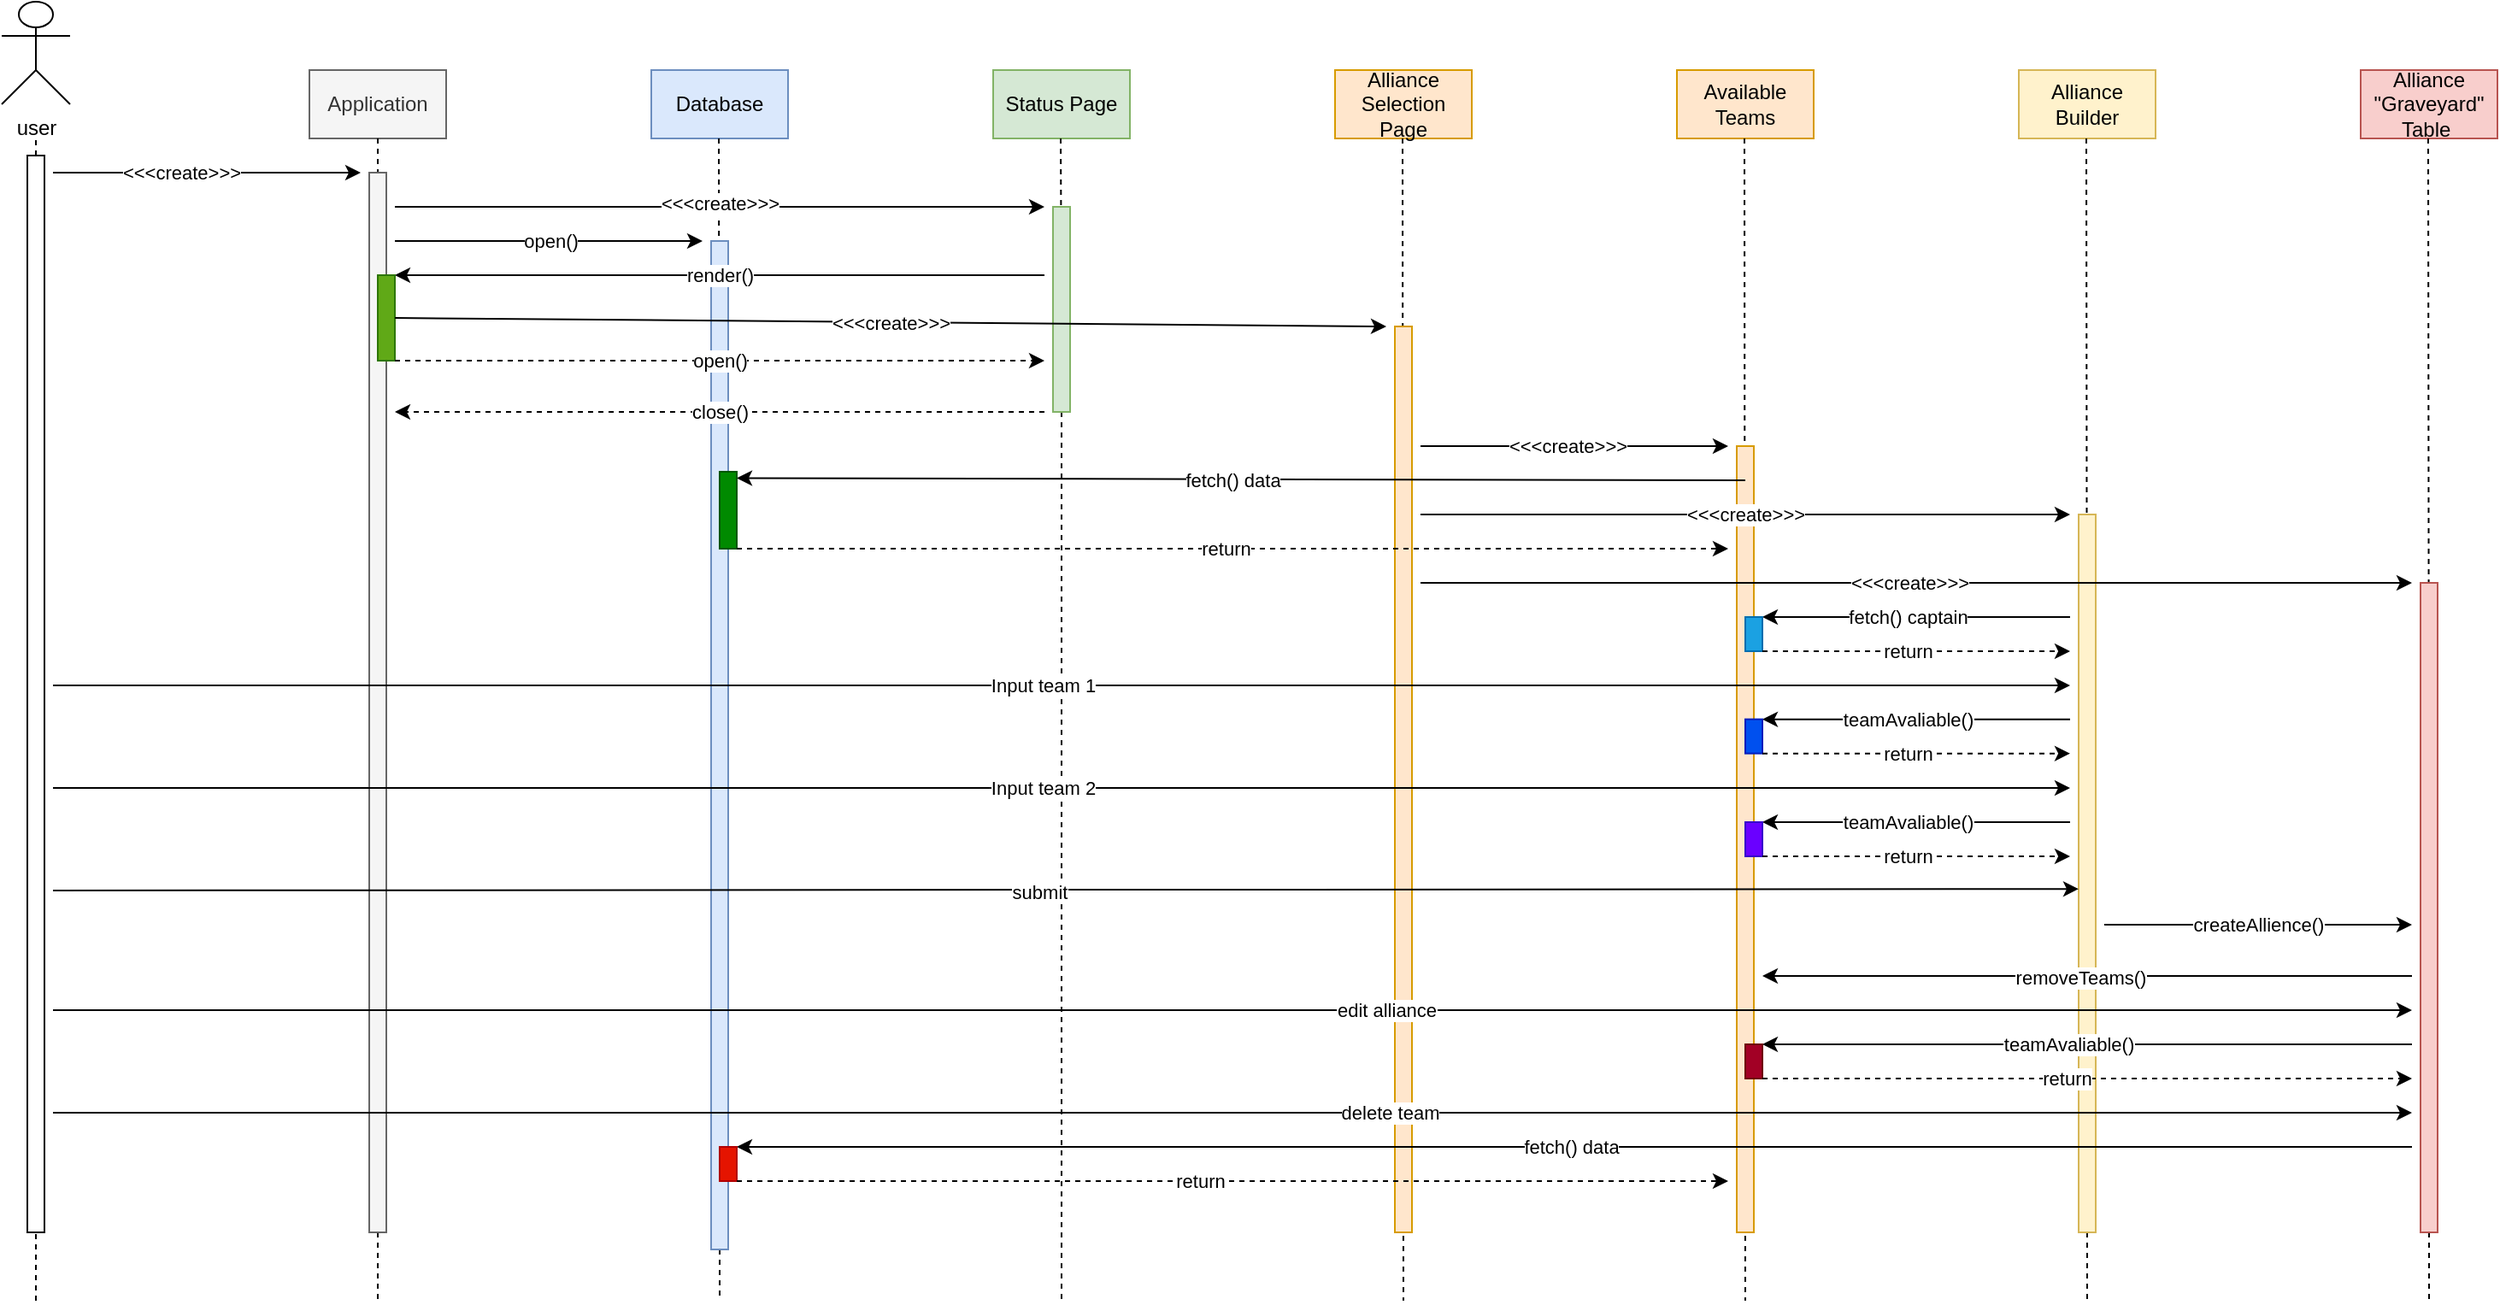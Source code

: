 <mxfile version="22.1.5" type="google">
  <diagram name="Page-1" id="2YBvvXClWsGukQMizWep">
    <mxGraphModel grid="1" page="1" gridSize="10" guides="1" tooltips="1" connect="1" arrows="1" fold="1" pageScale="1" pageWidth="850" pageHeight="1100" math="0" shadow="0">
      <root>
        <mxCell id="0" />
        <mxCell id="1" parent="0" />
        <mxCell id="Sk3B6-0KGowJhLIKwFER-1" value="user" style="shape=umlActor;verticalLabelPosition=bottom;verticalAlign=top;html=1;outlineConnect=0;" vertex="1" parent="1">
          <mxGeometry x="-140" width="40" height="60" as="geometry" />
        </mxCell>
        <mxCell id="Sk3B6-0KGowJhLIKwFER-7" value="" style="endArrow=none;dashed=1;html=1;rounded=0;fillColor=#FFCC99;" edge="1" parent="1" source="Sk3B6-0KGowJhLIKwFER-38">
          <mxGeometry width="50" height="50" relative="1" as="geometry">
            <mxPoint x="-120.34" y="340" as="sourcePoint" />
            <mxPoint x="-120" y="80" as="targetPoint" />
          </mxGeometry>
        </mxCell>
        <mxCell id="Sk3B6-0KGowJhLIKwFER-8" value="Application" style="rounded=0;whiteSpace=wrap;html=1;fillColor=#f5f5f5;fontColor=#333333;strokeColor=#666666;" vertex="1" parent="1">
          <mxGeometry x="40" y="40" width="80" height="40" as="geometry" />
        </mxCell>
        <mxCell id="Sk3B6-0KGowJhLIKwFER-10" value="" style="endArrow=none;dashed=1;html=1;rounded=0;exitX=0.5;exitY=1;exitDx=0;exitDy=0;fillColor=#FFE6CC;" edge="1" parent="1" source="Sk3B6-0KGowJhLIKwFER-40">
          <mxGeometry width="50" height="50" relative="1" as="geometry">
            <mxPoint x="250" y="190" as="sourcePoint" />
            <mxPoint x="80" y="760" as="targetPoint" />
          </mxGeometry>
        </mxCell>
        <mxCell id="Sk3B6-0KGowJhLIKwFER-11" value="Status Page" style="rounded=0;whiteSpace=wrap;html=1;fillColor=#d5e8d4;strokeColor=#82b366;" vertex="1" parent="1">
          <mxGeometry x="440" y="40" width="80" height="40" as="geometry" />
        </mxCell>
        <mxCell id="Sk3B6-0KGowJhLIKwFER-13" value="Database" style="rounded=0;whiteSpace=wrap;html=1;fillColor=#dae8fc;strokeColor=#6c8ebf;" vertex="1" parent="1">
          <mxGeometry x="240" y="40" width="80" height="40" as="geometry" />
        </mxCell>
        <mxCell id="Sk3B6-0KGowJhLIKwFER-32" value="Available Teams" style="rounded=0;whiteSpace=wrap;html=1;fillColor=#ffe6cc;strokeColor=#d79b00;" vertex="1" parent="1">
          <mxGeometry x="840" y="40" width="80" height="40" as="geometry" />
        </mxCell>
        <mxCell id="Sk3B6-0KGowJhLIKwFER-34" value="Alliance &quot;Graveyard&quot; Table&amp;nbsp;" style="rounded=0;whiteSpace=wrap;html=1;fillColor=#f8cecc;strokeColor=#b85450;" vertex="1" parent="1">
          <mxGeometry x="1240" y="40" width="80" height="40" as="geometry" />
        </mxCell>
        <mxCell id="Sk3B6-0KGowJhLIKwFER-36" value="Alliance Builder" style="rounded=0;whiteSpace=wrap;html=1;fillColor=#fff2cc;strokeColor=#d6b656;" vertex="1" parent="1">
          <mxGeometry x="1040" y="40" width="80" height="40" as="geometry" />
        </mxCell>
        <mxCell id="Sk3B6-0KGowJhLIKwFER-39" value="" style="endArrow=none;dashed=1;html=1;rounded=0;fillColor=#FFCC99;" edge="1" parent="1" target="Sk3B6-0KGowJhLIKwFER-38">
          <mxGeometry width="50" height="50" relative="1" as="geometry">
            <mxPoint x="-120" y="760" as="sourcePoint" />
            <mxPoint x="-120" y="80" as="targetPoint" />
          </mxGeometry>
        </mxCell>
        <mxCell id="Sk3B6-0KGowJhLIKwFER-38" value="" style="rounded=0;whiteSpace=wrap;html=1;" vertex="1" parent="1">
          <mxGeometry x="-125" y="90" width="10" height="630" as="geometry" />
        </mxCell>
        <mxCell id="Sk3B6-0KGowJhLIKwFER-49" value="" style="endArrow=none;dashed=1;html=1;rounded=0;exitX=0.5;exitY=1;exitDx=0;exitDy=0;" edge="1" parent="1" source="Sk3B6-0KGowJhLIKwFER-55">
          <mxGeometry width="50" height="50" relative="1" as="geometry">
            <mxPoint x="279.5" y="80" as="sourcePoint" />
            <mxPoint x="280" y="760" as="targetPoint" />
          </mxGeometry>
        </mxCell>
        <mxCell id="Sk3B6-0KGowJhLIKwFER-50" value="" style="endArrow=none;dashed=1;html=1;rounded=0;exitX=0.5;exitY=1;exitDx=0;exitDy=0;" edge="1" parent="1" source="Sk3B6-0KGowJhLIKwFER-57">
          <mxGeometry width="50" height="50" relative="1" as="geometry">
            <mxPoint x="479.5" y="80" as="sourcePoint" />
            <mxPoint x="480" y="760" as="targetPoint" />
          </mxGeometry>
        </mxCell>
        <mxCell id="Sk3B6-0KGowJhLIKwFER-51" value="" style="endArrow=none;dashed=1;html=1;rounded=0;exitX=0.5;exitY=1;exitDx=0;exitDy=0;" edge="1" parent="1">
          <mxGeometry width="50" height="50" relative="1" as="geometry">
            <mxPoint x="879.5" y="80" as="sourcePoint" />
            <mxPoint x="880" y="760" as="targetPoint" />
          </mxGeometry>
        </mxCell>
        <mxCell id="Sk3B6-0KGowJhLIKwFER-52" value="" style="endArrow=none;dashed=1;html=1;rounded=0;exitX=0.5;exitY=1;exitDx=0;exitDy=0;" edge="1" parent="1" source="Sk3B6-0KGowJhLIKwFER-60">
          <mxGeometry width="50" height="50" relative="1" as="geometry">
            <mxPoint x="1079.5" y="80" as="sourcePoint" />
            <mxPoint x="1080" y="760" as="targetPoint" />
          </mxGeometry>
        </mxCell>
        <mxCell id="Sk3B6-0KGowJhLIKwFER-53" value="" style="endArrow=none;dashed=1;html=1;rounded=0;exitX=0.5;exitY=1;exitDx=0;exitDy=0;" edge="1" parent="1" source="Sk3B6-0KGowJhLIKwFER-62">
          <mxGeometry width="50" height="50" relative="1" as="geometry">
            <mxPoint x="1279.5" y="80" as="sourcePoint" />
            <mxPoint x="1280" y="760" as="targetPoint" />
          </mxGeometry>
        </mxCell>
        <mxCell id="Sk3B6-0KGowJhLIKwFER-54" value="" style="endArrow=none;dashed=1;html=1;rounded=0;exitX=0.5;exitY=1;exitDx=0;exitDy=0;fillColor=#FFE6CC;" edge="1" parent="1" source="Sk3B6-0KGowJhLIKwFER-8" target="Sk3B6-0KGowJhLIKwFER-40">
          <mxGeometry width="50" height="50" relative="1" as="geometry">
            <mxPoint x="80" y="80" as="sourcePoint" />
            <mxPoint x="80" y="640" as="targetPoint" />
          </mxGeometry>
        </mxCell>
        <mxCell id="Sk3B6-0KGowJhLIKwFER-40" value="" style="rounded=0;whiteSpace=wrap;html=1;fillColor=#f5f5f5;fontColor=#333333;strokeColor=#666666;" vertex="1" parent="1">
          <mxGeometry x="75" y="100" width="10" height="620" as="geometry" />
        </mxCell>
        <mxCell id="Sk3B6-0KGowJhLIKwFER-56" value="" style="endArrow=none;dashed=1;html=1;rounded=0;exitX=0.5;exitY=1;exitDx=0;exitDy=0;" edge="1" parent="1" target="Sk3B6-0KGowJhLIKwFER-55">
          <mxGeometry width="50" height="50" relative="1" as="geometry">
            <mxPoint x="279.5" y="80" as="sourcePoint" />
            <mxPoint x="279.5" y="640" as="targetPoint" />
          </mxGeometry>
        </mxCell>
        <mxCell id="Sk3B6-0KGowJhLIKwFER-55" value="" style="rounded=0;whiteSpace=wrap;html=1;fillColor=#dae8fc;strokeColor=#6c8ebf;" vertex="1" parent="1">
          <mxGeometry x="275" y="140" width="10" height="590" as="geometry" />
        </mxCell>
        <mxCell id="Sk3B6-0KGowJhLIKwFER-58" value="" style="endArrow=none;dashed=1;html=1;rounded=0;exitX=0.5;exitY=1;exitDx=0;exitDy=0;" edge="1" parent="1" target="Sk3B6-0KGowJhLIKwFER-57">
          <mxGeometry width="50" height="50" relative="1" as="geometry">
            <mxPoint x="479.5" y="80" as="sourcePoint" />
            <mxPoint x="479.5" y="640" as="targetPoint" />
          </mxGeometry>
        </mxCell>
        <mxCell id="Sk3B6-0KGowJhLIKwFER-57" value="" style="rounded=0;whiteSpace=wrap;html=1;fillColor=#d5e8d4;strokeColor=#82b366;" vertex="1" parent="1">
          <mxGeometry x="475" y="120" width="10" height="120" as="geometry" />
        </mxCell>
        <mxCell id="Sk3B6-0KGowJhLIKwFER-59" value="" style="rounded=0;whiteSpace=wrap;html=1;fillColor=#ffe6cc;strokeColor=#d79b00;" vertex="1" parent="1">
          <mxGeometry x="875" y="260" width="10" height="460" as="geometry" />
        </mxCell>
        <mxCell id="Sk3B6-0KGowJhLIKwFER-61" value="" style="endArrow=none;dashed=1;html=1;rounded=0;exitX=0.5;exitY=1;exitDx=0;exitDy=0;" edge="1" parent="1" target="Sk3B6-0KGowJhLIKwFER-60">
          <mxGeometry width="50" height="50" relative="1" as="geometry">
            <mxPoint x="1079.5" y="80" as="sourcePoint" />
            <mxPoint x="1079.5" y="640" as="targetPoint" />
          </mxGeometry>
        </mxCell>
        <mxCell id="Sk3B6-0KGowJhLIKwFER-60" value="" style="rounded=0;whiteSpace=wrap;html=1;fillColor=#fff2cc;strokeColor=#d6b656;" vertex="1" parent="1">
          <mxGeometry x="1075" y="300" width="10" height="420" as="geometry" />
        </mxCell>
        <mxCell id="Sk3B6-0KGowJhLIKwFER-63" value="" style="endArrow=none;dashed=1;html=1;rounded=0;exitX=0.5;exitY=1;exitDx=0;exitDy=0;" edge="1" parent="1" target="Sk3B6-0KGowJhLIKwFER-62">
          <mxGeometry width="50" height="50" relative="1" as="geometry">
            <mxPoint x="1279.5" y="80" as="sourcePoint" />
            <mxPoint x="1279.5" y="640" as="targetPoint" />
          </mxGeometry>
        </mxCell>
        <mxCell id="Sk3B6-0KGowJhLIKwFER-62" value="" style="rounded=0;whiteSpace=wrap;html=1;fillColor=#f8cecc;strokeColor=#b85450;" vertex="1" parent="1">
          <mxGeometry x="1275" y="340" width="10" height="380" as="geometry" />
        </mxCell>
        <mxCell id="Sk3B6-0KGowJhLIKwFER-65" value="" style="endArrow=classic;html=1;rounded=0;" edge="1" parent="1">
          <mxGeometry width="50" height="50" relative="1" as="geometry">
            <mxPoint x="-110" y="100" as="sourcePoint" />
            <mxPoint x="70" y="100" as="targetPoint" />
          </mxGeometry>
        </mxCell>
        <mxCell id="Sk3B6-0KGowJhLIKwFER-66" value="&amp;lt;&amp;lt;&amp;lt;create&amp;gt;&amp;gt;&amp;gt;" style="edgeLabel;html=1;align=center;verticalAlign=middle;resizable=0;points=[];" connectable="0" vertex="1" parent="Sk3B6-0KGowJhLIKwFER-65">
          <mxGeometry x="0.393" y="-1" relative="1" as="geometry">
            <mxPoint x="-51" y="-1" as="offset" />
          </mxGeometry>
        </mxCell>
        <mxCell id="Sk3B6-0KGowJhLIKwFER-67" value="" style="endArrow=classic;html=1;rounded=0;" edge="1" parent="1">
          <mxGeometry width="50" height="50" relative="1" as="geometry">
            <mxPoint x="90" y="120" as="sourcePoint" />
            <mxPoint x="470" y="120" as="targetPoint" />
          </mxGeometry>
        </mxCell>
        <mxCell id="Sk3B6-0KGowJhLIKwFER-68" value="&amp;lt;&amp;lt;&amp;lt;create&amp;gt;&amp;gt;&amp;gt;" style="edgeLabel;html=1;align=center;verticalAlign=middle;resizable=0;points=[];" connectable="0" vertex="1" parent="Sk3B6-0KGowJhLIKwFER-67">
          <mxGeometry x="-0.227" y="2" relative="1" as="geometry">
            <mxPoint x="43" as="offset" />
          </mxGeometry>
        </mxCell>
        <mxCell id="Sk3B6-0KGowJhLIKwFER-69" value="" style="endArrow=classic;html=1;rounded=0;" edge="1" parent="1">
          <mxGeometry width="50" height="50" relative="1" as="geometry">
            <mxPoint x="90" y="140" as="sourcePoint" />
            <mxPoint x="270" y="140" as="targetPoint" />
          </mxGeometry>
        </mxCell>
        <mxCell id="Sk3B6-0KGowJhLIKwFER-70" value="open()" style="edgeLabel;html=1;align=center;verticalAlign=middle;resizable=0;points=[];" connectable="0" vertex="1" parent="Sk3B6-0KGowJhLIKwFER-69">
          <mxGeometry x="-0.029" y="2" relative="1" as="geometry">
            <mxPoint x="3" y="2" as="offset" />
          </mxGeometry>
        </mxCell>
        <mxCell id="Sk3B6-0KGowJhLIKwFER-71" value="" style="endArrow=classic;html=1;rounded=0;" edge="1" parent="1">
          <mxGeometry width="50" height="50" relative="1" as="geometry">
            <mxPoint x="470" y="160" as="sourcePoint" />
            <mxPoint x="90" y="160" as="targetPoint" />
          </mxGeometry>
        </mxCell>
        <mxCell id="Sk3B6-0KGowJhLIKwFER-72" value="render()" style="edgeLabel;html=1;align=center;verticalAlign=middle;resizable=0;points=[];" connectable="0" vertex="1" parent="Sk3B6-0KGowJhLIKwFER-71">
          <mxGeometry x="-0.642" relative="1" as="geometry">
            <mxPoint x="-122" as="offset" />
          </mxGeometry>
        </mxCell>
        <mxCell id="Sk3B6-0KGowJhLIKwFER-73" value="" style="rounded=0;whiteSpace=wrap;html=1;fillColor=#60a917;fontColor=#ffffff;strokeColor=#2D7600;" vertex="1" parent="1">
          <mxGeometry x="80" y="160" width="10" height="50" as="geometry" />
        </mxCell>
        <mxCell id="Sk3B6-0KGowJhLIKwFER-74" value="" style="endArrow=classic;html=1;rounded=0;exitX=1;exitY=0.5;exitDx=0;exitDy=0;" edge="1" parent="1" source="Sk3B6-0KGowJhLIKwFER-73">
          <mxGeometry width="50" height="50" relative="1" as="geometry">
            <mxPoint x="100" y="190" as="sourcePoint" />
            <mxPoint x="670" y="190" as="targetPoint" />
          </mxGeometry>
        </mxCell>
        <mxCell id="Sk3B6-0KGowJhLIKwFER-78" value="&amp;lt;&amp;lt;&amp;lt;create&amp;gt;&amp;gt;&amp;gt;" style="edgeLabel;html=1;align=center;verticalAlign=middle;resizable=0;points=[];" connectable="0" vertex="1" parent="Sk3B6-0KGowJhLIKwFER-74">
          <mxGeometry x="-0.097" y="-4" relative="1" as="geometry">
            <mxPoint x="28" y="-4" as="offset" />
          </mxGeometry>
        </mxCell>
        <mxCell id="Sk3B6-0KGowJhLIKwFER-75" value="Alliance Selection Page" style="rounded=0;whiteSpace=wrap;html=1;fillColor=#ffe6cc;strokeColor=#d79b00;" vertex="1" parent="1">
          <mxGeometry x="640" y="40" width="80" height="40" as="geometry" />
        </mxCell>
        <mxCell id="Sk3B6-0KGowJhLIKwFER-76" value="" style="endArrow=none;dashed=1;html=1;rounded=0;exitX=0.5;exitY=1;exitDx=0;exitDy=0;" edge="1" parent="1">
          <mxGeometry width="50" height="50" relative="1" as="geometry">
            <mxPoint x="679.5" y="80" as="sourcePoint" />
            <mxPoint x="680" y="760" as="targetPoint" />
          </mxGeometry>
        </mxCell>
        <mxCell id="Sk3B6-0KGowJhLIKwFER-77" value="" style="rounded=0;whiteSpace=wrap;html=1;fillColor=#ffe6cc;strokeColor=#d79b00;" vertex="1" parent="1">
          <mxGeometry x="675" y="190" width="10" height="530" as="geometry" />
        </mxCell>
        <mxCell id="Sk3B6-0KGowJhLIKwFER-79" value="" style="endArrow=classic;html=1;rounded=0;dashed=1;" edge="1" parent="1">
          <mxGeometry width="50" height="50" relative="1" as="geometry">
            <mxPoint x="90" y="210" as="sourcePoint" />
            <mxPoint x="470" y="210" as="targetPoint" />
          </mxGeometry>
        </mxCell>
        <mxCell id="Sk3B6-0KGowJhLIKwFER-80" value="open()" style="edgeLabel;html=1;align=center;verticalAlign=middle;resizable=0;points=[];" connectable="0" vertex="1" parent="Sk3B6-0KGowJhLIKwFER-79">
          <mxGeometry x="-0.196" y="2" relative="1" as="geometry">
            <mxPoint x="37" y="2" as="offset" />
          </mxGeometry>
        </mxCell>
        <mxCell id="Sk3B6-0KGowJhLIKwFER-81" value="" style="endArrow=classic;html=1;rounded=0;dashed=1;" edge="1" parent="1">
          <mxGeometry width="50" height="50" relative="1" as="geometry">
            <mxPoint x="470" y="240" as="sourcePoint" />
            <mxPoint x="90" y="240" as="targetPoint" />
          </mxGeometry>
        </mxCell>
        <mxCell id="Sk3B6-0KGowJhLIKwFER-82" value="close()" style="edgeLabel;html=1;align=center;verticalAlign=middle;resizable=0;points=[];" connectable="0" vertex="1" parent="Sk3B6-0KGowJhLIKwFER-81">
          <mxGeometry x="0.169" y="1" relative="1" as="geometry">
            <mxPoint x="32" y="-1" as="offset" />
          </mxGeometry>
        </mxCell>
        <mxCell id="Sk3B6-0KGowJhLIKwFER-83" value="" style="endArrow=classic;html=1;rounded=0;" edge="1" parent="1">
          <mxGeometry width="50" height="50" relative="1" as="geometry">
            <mxPoint x="690" y="260" as="sourcePoint" />
            <mxPoint x="870" y="260" as="targetPoint" />
          </mxGeometry>
        </mxCell>
        <mxCell id="Sk3B6-0KGowJhLIKwFER-84" value="&amp;lt;&amp;lt;&amp;lt;create&amp;gt;&amp;gt;&amp;gt;" style="edgeLabel;html=1;align=center;verticalAlign=middle;resizable=0;points=[];" connectable="0" vertex="1" parent="Sk3B6-0KGowJhLIKwFER-83">
          <mxGeometry x="-0.116" relative="1" as="geometry">
            <mxPoint x="6" as="offset" />
          </mxGeometry>
        </mxCell>
        <mxCell id="Sk3B6-0KGowJhLIKwFER-85" value="" style="endArrow=classic;html=1;rounded=0;" edge="1" parent="1">
          <mxGeometry width="50" height="50" relative="1" as="geometry">
            <mxPoint x="690" y="300" as="sourcePoint" />
            <mxPoint x="1070" y="300" as="targetPoint" />
          </mxGeometry>
        </mxCell>
        <mxCell id="Sk3B6-0KGowJhLIKwFER-86" value="&amp;lt;&amp;lt;&amp;lt;create&amp;gt;&amp;gt;&amp;gt;" style="edgeLabel;html=1;align=center;verticalAlign=middle;resizable=0;points=[];" connectable="0" vertex="1" parent="Sk3B6-0KGowJhLIKwFER-85">
          <mxGeometry x="0.118" relative="1" as="geometry">
            <mxPoint x="-23" as="offset" />
          </mxGeometry>
        </mxCell>
        <mxCell id="Sk3B6-0KGowJhLIKwFER-87" value="" style="endArrow=classic;html=1;rounded=0;" edge="1" parent="1">
          <mxGeometry width="50" height="50" relative="1" as="geometry">
            <mxPoint x="690" y="340" as="sourcePoint" />
            <mxPoint x="1270" y="340" as="targetPoint" />
          </mxGeometry>
        </mxCell>
        <mxCell id="Sk3B6-0KGowJhLIKwFER-89" value="&amp;lt;&amp;lt;&amp;lt;create&amp;gt;&amp;gt;&amp;gt;" style="edgeLabel;html=1;align=center;verticalAlign=middle;resizable=0;points=[];" connectable="0" vertex="1" parent="Sk3B6-0KGowJhLIKwFER-87">
          <mxGeometry x="-0.032" y="-1" relative="1" as="geometry">
            <mxPoint x="5" y="-1" as="offset" />
          </mxGeometry>
        </mxCell>
        <mxCell id="Sk3B6-0KGowJhLIKwFER-90" value="" style="endArrow=classic;html=1;rounded=0;entryX=1;entryY=0.083;entryDx=0;entryDy=0;entryPerimeter=0;" edge="1" parent="1" target="Sk3B6-0KGowJhLIKwFER-92">
          <mxGeometry width="50" height="50" relative="1" as="geometry">
            <mxPoint x="880" y="280" as="sourcePoint" />
            <mxPoint x="310" y="280" as="targetPoint" />
          </mxGeometry>
        </mxCell>
        <mxCell id="Sk3B6-0KGowJhLIKwFER-91" value="fetch() data" style="edgeLabel;html=1;align=center;verticalAlign=middle;resizable=0;points=[];" connectable="0" vertex="1" parent="Sk3B6-0KGowJhLIKwFER-90">
          <mxGeometry x="0.062" y="-1" relative="1" as="geometry">
            <mxPoint x="13" y="1" as="offset" />
          </mxGeometry>
        </mxCell>
        <mxCell id="Sk3B6-0KGowJhLIKwFER-92" value="" style="rounded=0;whiteSpace=wrap;html=1;fillColor=#008a00;fontColor=#ffffff;strokeColor=#005700;" vertex="1" parent="1">
          <mxGeometry x="280" y="275" width="10" height="45" as="geometry" />
        </mxCell>
        <mxCell id="Sk3B6-0KGowJhLIKwFER-93" value="" style="endArrow=classic;html=1;rounded=0;exitX=1;exitY=1;exitDx=0;exitDy=0;dashed=1;" edge="1" parent="1" source="Sk3B6-0KGowJhLIKwFER-92">
          <mxGeometry width="50" height="50" relative="1" as="geometry">
            <mxPoint x="710" y="380" as="sourcePoint" />
            <mxPoint x="870" y="320" as="targetPoint" />
          </mxGeometry>
        </mxCell>
        <mxCell id="Sk3B6-0KGowJhLIKwFER-94" value="return" style="edgeLabel;html=1;align=center;verticalAlign=middle;resizable=0;points=[];" connectable="0" vertex="1" parent="Sk3B6-0KGowJhLIKwFER-93">
          <mxGeometry x="-0.252" y="1" relative="1" as="geometry">
            <mxPoint x="69" y="1" as="offset" />
          </mxGeometry>
        </mxCell>
        <mxCell id="Sk3B6-0KGowJhLIKwFER-95" value="" style="endArrow=classic;html=1;rounded=0;entryX=1;entryY=0;entryDx=0;entryDy=0;" edge="1" parent="1" target="Sk3B6-0KGowJhLIKwFER-97">
          <mxGeometry width="50" height="50" relative="1" as="geometry">
            <mxPoint x="1070" y="360" as="sourcePoint" />
            <mxPoint x="900" y="360" as="targetPoint" />
          </mxGeometry>
        </mxCell>
        <mxCell id="Sk3B6-0KGowJhLIKwFER-96" value="fetch() captain" style="edgeLabel;html=1;align=center;verticalAlign=middle;resizable=0;points=[];" connectable="0" vertex="1" parent="Sk3B6-0KGowJhLIKwFER-95">
          <mxGeometry x="0.059" relative="1" as="geometry">
            <mxPoint as="offset" />
          </mxGeometry>
        </mxCell>
        <mxCell id="Sk3B6-0KGowJhLIKwFER-97" value="" style="rounded=0;whiteSpace=wrap;html=1;fillColor=#1ba1e2;fontColor=#ffffff;strokeColor=#006EAF;" vertex="1" parent="1">
          <mxGeometry x="880" y="360" width="10" height="20" as="geometry" />
        </mxCell>
        <mxCell id="Sk3B6-0KGowJhLIKwFER-98" value="" style="endArrow=classic;html=1;rounded=0;exitX=1;exitY=1;exitDx=0;exitDy=0;dashed=1;" edge="1" parent="1" source="Sk3B6-0KGowJhLIKwFER-97">
          <mxGeometry width="50" height="50" relative="1" as="geometry">
            <mxPoint x="950" y="380" as="sourcePoint" />
            <mxPoint x="1070" y="380" as="targetPoint" />
          </mxGeometry>
        </mxCell>
        <mxCell id="Sk3B6-0KGowJhLIKwFER-99" value="return" style="edgeLabel;html=1;align=center;verticalAlign=middle;resizable=0;points=[];" connectable="0" vertex="1" parent="Sk3B6-0KGowJhLIKwFER-98">
          <mxGeometry x="-0.071" y="-2" relative="1" as="geometry">
            <mxPoint x="1" y="-2" as="offset" />
          </mxGeometry>
        </mxCell>
        <mxCell id="Sk3B6-0KGowJhLIKwFER-100" value="" style="endArrow=classic;html=1;rounded=0;" edge="1" parent="1">
          <mxGeometry width="50" height="50" relative="1" as="geometry">
            <mxPoint x="-110" y="400" as="sourcePoint" />
            <mxPoint x="1070" y="400" as="targetPoint" />
          </mxGeometry>
        </mxCell>
        <mxCell id="Sk3B6-0KGowJhLIKwFER-101" value="Input team 1" style="edgeLabel;html=1;align=center;verticalAlign=middle;resizable=0;points=[];" connectable="0" vertex="1" parent="Sk3B6-0KGowJhLIKwFER-100">
          <mxGeometry x="-0.11" y="2" relative="1" as="geometry">
            <mxPoint x="54" y="2" as="offset" />
          </mxGeometry>
        </mxCell>
        <mxCell id="Sk3B6-0KGowJhLIKwFER-102" value="" style="endArrow=classic;html=1;rounded=0;entryX=1;entryY=0;entryDx=0;entryDy=0;" edge="1" parent="1" target="Sk3B6-0KGowJhLIKwFER-104">
          <mxGeometry width="50" height="50" relative="1" as="geometry">
            <mxPoint x="1070" y="419.82" as="sourcePoint" />
            <mxPoint x="900" y="419.82" as="targetPoint" />
          </mxGeometry>
        </mxCell>
        <mxCell id="Sk3B6-0KGowJhLIKwFER-103" value="teamAvaliable()" style="edgeLabel;html=1;align=center;verticalAlign=middle;resizable=0;points=[];" connectable="0" vertex="1" parent="Sk3B6-0KGowJhLIKwFER-102">
          <mxGeometry x="0.059" relative="1" as="geometry">
            <mxPoint as="offset" />
          </mxGeometry>
        </mxCell>
        <mxCell id="Sk3B6-0KGowJhLIKwFER-104" value="" style="rounded=0;whiteSpace=wrap;html=1;fillColor=#0050ef;fontColor=#ffffff;strokeColor=#001DBC;" vertex="1" parent="1">
          <mxGeometry x="880" y="419.82" width="10" height="20" as="geometry" />
        </mxCell>
        <mxCell id="Sk3B6-0KGowJhLIKwFER-105" value="" style="endArrow=classic;html=1;rounded=0;exitX=1;exitY=1;exitDx=0;exitDy=0;dashed=1;" edge="1" parent="1" source="Sk3B6-0KGowJhLIKwFER-104">
          <mxGeometry width="50" height="50" relative="1" as="geometry">
            <mxPoint x="950" y="439.82" as="sourcePoint" />
            <mxPoint x="1070" y="439.82" as="targetPoint" />
          </mxGeometry>
        </mxCell>
        <mxCell id="Sk3B6-0KGowJhLIKwFER-106" value="return" style="edgeLabel;html=1;align=center;verticalAlign=middle;resizable=0;points=[];" connectable="0" vertex="1" parent="Sk3B6-0KGowJhLIKwFER-105">
          <mxGeometry x="-0.071" y="-2" relative="1" as="geometry">
            <mxPoint x="1" y="-2" as="offset" />
          </mxGeometry>
        </mxCell>
        <mxCell id="Sk3B6-0KGowJhLIKwFER-108" value="" style="endArrow=classic;html=1;rounded=0;" edge="1" parent="1">
          <mxGeometry width="50" height="50" relative="1" as="geometry">
            <mxPoint x="-110" y="460" as="sourcePoint" />
            <mxPoint x="1070" y="460" as="targetPoint" />
          </mxGeometry>
        </mxCell>
        <mxCell id="Sk3B6-0KGowJhLIKwFER-109" value="Input team 2" style="edgeLabel;html=1;align=center;verticalAlign=middle;resizable=0;points=[];" connectable="0" vertex="1" parent="Sk3B6-0KGowJhLIKwFER-108">
          <mxGeometry x="-0.11" y="2" relative="1" as="geometry">
            <mxPoint x="54" y="2" as="offset" />
          </mxGeometry>
        </mxCell>
        <mxCell id="Sk3B6-0KGowJhLIKwFER-110" value="" style="endArrow=classic;html=1;rounded=0;entryX=1;entryY=0;entryDx=0;entryDy=0;" edge="1" parent="1" target="Sk3B6-0KGowJhLIKwFER-112">
          <mxGeometry width="50" height="50" relative="1" as="geometry">
            <mxPoint x="1070" y="480" as="sourcePoint" />
            <mxPoint x="900" y="480" as="targetPoint" />
          </mxGeometry>
        </mxCell>
        <mxCell id="Sk3B6-0KGowJhLIKwFER-111" value="teamAvaliable()" style="edgeLabel;html=1;align=center;verticalAlign=middle;resizable=0;points=[];" connectable="0" vertex="1" parent="Sk3B6-0KGowJhLIKwFER-110">
          <mxGeometry x="0.059" relative="1" as="geometry">
            <mxPoint as="offset" />
          </mxGeometry>
        </mxCell>
        <mxCell id="Sk3B6-0KGowJhLIKwFER-112" value="" style="rounded=0;whiteSpace=wrap;html=1;fillColor=#6a00ff;fontColor=#ffffff;strokeColor=#3700CC;" vertex="1" parent="1">
          <mxGeometry x="880" y="480" width="10" height="20" as="geometry" />
        </mxCell>
        <mxCell id="Sk3B6-0KGowJhLIKwFER-113" value="" style="endArrow=classic;html=1;rounded=0;exitX=1;exitY=1;exitDx=0;exitDy=0;dashed=1;" edge="1" parent="1" source="Sk3B6-0KGowJhLIKwFER-112">
          <mxGeometry width="50" height="50" relative="1" as="geometry">
            <mxPoint x="950" y="500" as="sourcePoint" />
            <mxPoint x="1070" y="500" as="targetPoint" />
          </mxGeometry>
        </mxCell>
        <mxCell id="Sk3B6-0KGowJhLIKwFER-114" value="return" style="edgeLabel;html=1;align=center;verticalAlign=middle;resizable=0;points=[];" connectable="0" vertex="1" parent="Sk3B6-0KGowJhLIKwFER-113">
          <mxGeometry x="-0.071" y="-2" relative="1" as="geometry">
            <mxPoint x="1" y="-2" as="offset" />
          </mxGeometry>
        </mxCell>
        <mxCell id="Sk3B6-0KGowJhLIKwFER-115" value="" style="endArrow=classic;html=1;rounded=0;" edge="1" parent="1">
          <mxGeometry width="50" height="50" relative="1" as="geometry">
            <mxPoint x="-110" y="520" as="sourcePoint" />
            <mxPoint x="1075" y="519.09" as="targetPoint" />
          </mxGeometry>
        </mxCell>
        <mxCell id="Sk3B6-0KGowJhLIKwFER-116" value="submit" style="edgeLabel;html=1;align=center;verticalAlign=middle;resizable=0;points=[];" connectable="0" vertex="1" parent="Sk3B6-0KGowJhLIKwFER-115">
          <mxGeometry x="-0.11" y="2" relative="1" as="geometry">
            <mxPoint x="49" y="3" as="offset" />
          </mxGeometry>
        </mxCell>
        <mxCell id="Sk3B6-0KGowJhLIKwFER-123" value="" style="endArrow=classic;html=1;rounded=0;" edge="1" parent="1">
          <mxGeometry width="50" height="50" relative="1" as="geometry">
            <mxPoint x="1090" y="540" as="sourcePoint" />
            <mxPoint x="1270" y="540" as="targetPoint" />
          </mxGeometry>
        </mxCell>
        <mxCell id="Sk3B6-0KGowJhLIKwFER-124" value="createAllience()" style="edgeLabel;html=1;align=center;verticalAlign=middle;resizable=0;points=[];" connectable="0" vertex="1" parent="Sk3B6-0KGowJhLIKwFER-123">
          <mxGeometry x="0.371" y="1" relative="1" as="geometry">
            <mxPoint x="-34" y="1" as="offset" />
          </mxGeometry>
        </mxCell>
        <mxCell id="Sk3B6-0KGowJhLIKwFER-127" value="" style="endArrow=classic;html=1;rounded=0;" edge="1" parent="1">
          <mxGeometry width="50" height="50" relative="1" as="geometry">
            <mxPoint x="1270" y="570" as="sourcePoint" />
            <mxPoint x="890" y="570" as="targetPoint" />
          </mxGeometry>
        </mxCell>
        <mxCell id="Sk3B6-0KGowJhLIKwFER-128" value="removeTeams()" style="edgeLabel;html=1;align=center;verticalAlign=middle;resizable=0;points=[];" connectable="0" vertex="1" parent="Sk3B6-0KGowJhLIKwFER-127">
          <mxGeometry x="-0.102" y="1" relative="1" as="geometry">
            <mxPoint x="-24" as="offset" />
          </mxGeometry>
        </mxCell>
        <mxCell id="Sk3B6-0KGowJhLIKwFER-130" value="" style="endArrow=classic;html=1;rounded=0;" edge="1" parent="1">
          <mxGeometry width="50" height="50" relative="1" as="geometry">
            <mxPoint x="-110" y="590" as="sourcePoint" />
            <mxPoint x="1270" y="590" as="targetPoint" />
          </mxGeometry>
        </mxCell>
        <mxCell id="Sk3B6-0KGowJhLIKwFER-131" value="edit alliance" style="edgeLabel;html=1;align=center;verticalAlign=middle;resizable=0;points=[];" connectable="0" vertex="1" parent="Sk3B6-0KGowJhLIKwFER-130">
          <mxGeometry x="-0.062" y="2" relative="1" as="geometry">
            <mxPoint x="133" y="2" as="offset" />
          </mxGeometry>
        </mxCell>
        <mxCell id="Sk3B6-0KGowJhLIKwFER-132" value="" style="endArrow=classic;html=1;rounded=0;entryX=1;entryY=0;entryDx=0;entryDy=0;" edge="1" parent="1" target="Sk3B6-0KGowJhLIKwFER-134">
          <mxGeometry width="50" height="50" relative="1" as="geometry">
            <mxPoint x="1270" y="610" as="sourcePoint" />
            <mxPoint x="1100" y="610" as="targetPoint" />
          </mxGeometry>
        </mxCell>
        <mxCell id="Sk3B6-0KGowJhLIKwFER-133" value="teamAvaliable()" style="edgeLabel;html=1;align=center;verticalAlign=middle;resizable=0;points=[];" connectable="0" vertex="1" parent="Sk3B6-0KGowJhLIKwFER-132">
          <mxGeometry x="0.059" relative="1" as="geometry">
            <mxPoint as="offset" />
          </mxGeometry>
        </mxCell>
        <mxCell id="Sk3B6-0KGowJhLIKwFER-134" value="" style="rounded=0;whiteSpace=wrap;html=1;fillColor=#a20025;fontColor=#ffffff;strokeColor=#6F0000;" vertex="1" parent="1">
          <mxGeometry x="880" y="610" width="10" height="20" as="geometry" />
        </mxCell>
        <mxCell id="Sk3B6-0KGowJhLIKwFER-135" value="" style="endArrow=classic;html=1;rounded=0;exitX=1;exitY=1;exitDx=0;exitDy=0;dashed=1;" edge="1" parent="1" source="Sk3B6-0KGowJhLIKwFER-134">
          <mxGeometry width="50" height="50" relative="1" as="geometry">
            <mxPoint x="1150" y="630" as="sourcePoint" />
            <mxPoint x="1270" y="630" as="targetPoint" />
          </mxGeometry>
        </mxCell>
        <mxCell id="Sk3B6-0KGowJhLIKwFER-136" value="return" style="edgeLabel;html=1;align=center;verticalAlign=middle;resizable=0;points=[];" connectable="0" vertex="1" parent="Sk3B6-0KGowJhLIKwFER-135">
          <mxGeometry x="-0.071" y="-2" relative="1" as="geometry">
            <mxPoint x="1" y="-2" as="offset" />
          </mxGeometry>
        </mxCell>
        <mxCell id="Sk3B6-0KGowJhLIKwFER-137" value="" style="endArrow=classic;html=1;rounded=0;" edge="1" parent="1">
          <mxGeometry width="50" height="50" relative="1" as="geometry">
            <mxPoint x="-110" y="650" as="sourcePoint" />
            <mxPoint x="1270" y="650" as="targetPoint" />
          </mxGeometry>
        </mxCell>
        <mxCell id="Sk3B6-0KGowJhLIKwFER-138" value="delete team" style="edgeLabel;html=1;align=center;verticalAlign=middle;resizable=0;points=[];" connectable="0" vertex="1" parent="Sk3B6-0KGowJhLIKwFER-137">
          <mxGeometry x="0.168" y="-2" relative="1" as="geometry">
            <mxPoint x="-24" y="-2" as="offset" />
          </mxGeometry>
        </mxCell>
        <mxCell id="Sk3B6-0KGowJhLIKwFER-139" value="" style="endArrow=classic;html=1;rounded=0;entryX=1;entryY=0;entryDx=0;entryDy=0;" edge="1" parent="1" target="Sk3B6-0KGowJhLIKwFER-140">
          <mxGeometry width="50" height="50" relative="1" as="geometry">
            <mxPoint x="1270" y="670" as="sourcePoint" />
            <mxPoint x="290" y="670" as="targetPoint" />
          </mxGeometry>
        </mxCell>
        <mxCell id="Sk3B6-0KGowJhLIKwFER-141" value="fetch() data" style="edgeLabel;html=1;align=center;verticalAlign=middle;resizable=0;points=[];" connectable="0" vertex="1" parent="Sk3B6-0KGowJhLIKwFER-139">
          <mxGeometry x="0.004" relative="1" as="geometry">
            <mxPoint as="offset" />
          </mxGeometry>
        </mxCell>
        <mxCell id="Sk3B6-0KGowJhLIKwFER-140" value="" style="rounded=0;whiteSpace=wrap;html=1;fillColor=#e51400;fontColor=#ffffff;strokeColor=#B20000;" vertex="1" parent="1">
          <mxGeometry x="280" y="670" width="10" height="20" as="geometry" />
        </mxCell>
        <mxCell id="Sk3B6-0KGowJhLIKwFER-142" value="" style="endArrow=classic;html=1;rounded=0;exitX=1;exitY=1;exitDx=0;exitDy=0;dashed=1;" edge="1" parent="1" source="Sk3B6-0KGowJhLIKwFER-140">
          <mxGeometry width="50" height="50" relative="1" as="geometry">
            <mxPoint x="295" y="690" as="sourcePoint" />
            <mxPoint x="870" y="690" as="targetPoint" />
          </mxGeometry>
        </mxCell>
        <mxCell id="Sk3B6-0KGowJhLIKwFER-143" value="return" style="edgeLabel;html=1;align=center;verticalAlign=middle;resizable=0;points=[];" connectable="0" vertex="1" parent="Sk3B6-0KGowJhLIKwFER-142">
          <mxGeometry x="-0.071" y="-2" relative="1" as="geometry">
            <mxPoint x="1" y="-2" as="offset" />
          </mxGeometry>
        </mxCell>
      </root>
    </mxGraphModel>
  </diagram>
</mxfile>
